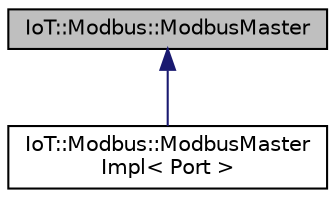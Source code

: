digraph "IoT::Modbus::ModbusMaster"
{
 // LATEX_PDF_SIZE
  edge [fontname="Helvetica",fontsize="10",labelfontname="Helvetica",labelfontsize="10"];
  node [fontname="Helvetica",fontsize="10",shape=record];
  Node1 [label="IoT::Modbus::ModbusMaster",height=0.2,width=0.4,color="black", fillcolor="grey75", style="filled", fontcolor="black",tooltip=" "];
  Node1 -> Node2 [dir="back",color="midnightblue",fontsize="10",style="solid"];
  Node2 [label="IoT::Modbus::ModbusMaster\lImpl\< Port \>",height=0.2,width=0.4,color="black", fillcolor="white", style="filled",URL="$classIoT_1_1Modbus_1_1ModbusMasterImpl.html",tooltip=" "];
}
